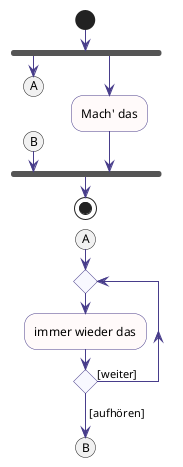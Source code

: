 @startuml
skinparam DefaultFontName "Lucida Sans Typewriter"

skinparam Activity{
    BackgroundColor snow
    BorderColor DarkSlateBlue
    DiamondBackgroundColor ghostwhite
    DiamondBorderColor DarkSlateBlue

}
skinparam Note{
    BorderColor DarkSlateBlue
    BackgroundColor LightYellow
}

skinparam ArrowColor DarkSlateBlue


start
fork
    (A)
    detach
    (B)
 fork again
    :Mach' das;
  end fork 
stop


(A)
 repeat
 :immer wieder das;
  repeat while () is ([weiter])
  ->[aufhören];
(B) 


@enduml
